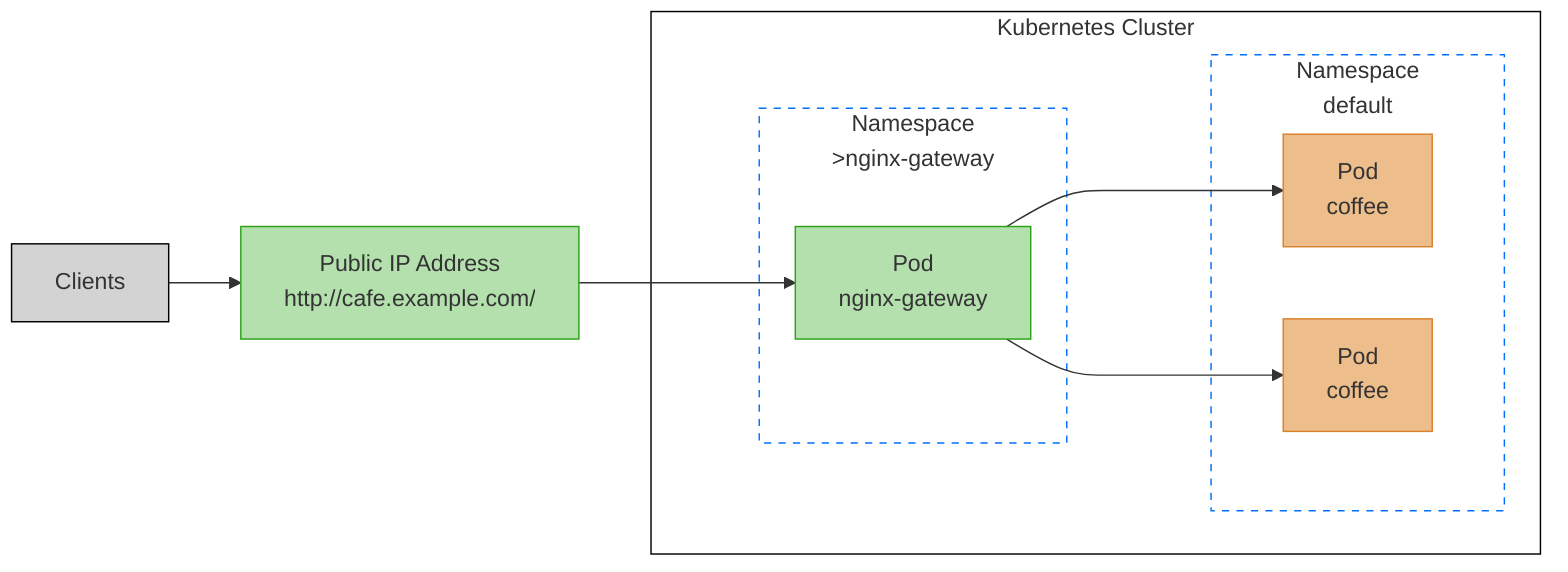 %% mermaid source for route-all-traffic-flow.png diagram
graph LR
  clients[Clients]
  nkgSvc["Public IP Address\nhttp://cafe.example.com/"]

    subgraph cluster [Kubernetes Cluster]
        style cluster fill:#FFFFFF,stroke:#000000
        subgraph clusterPadding [" "]
            subgraph clusterPadding2 [" "]
                subgraph gwNS [Namespace\n>nginx-gateway]
                    nkgPod[Pod\nnginx-gateway]
                end
            end
        end

        subgraph appNs [Namespace\ndefault]
            subgraph nsPadding [" "]
                coffeePod1[Pod\ncoffee]
                coffeePod2[Pod\ncoffee]
            end
        end
    end



  nkgSvc --> nkgPod
  nkgPod --> coffeePod1 & coffeePod2
  clients --> nkgSvc

  class clusterPadding,nsPadding,clusterPadding2 noBorder
  class gwNS,appNs namespace
  class nkgPod,nkgSvc nginxNode
  class coffeePod1,coffeePod2 coffeeNode
  class clients clientNode


  classDef noBorder stroke:none,fill:none
  classDef default fill:#FFFFFF,stroke:#000000
  classDef namespace fill:#FFFFFF,stroke:#036ffc,stroke-dasharray: 5 5,text-align:center
  classDef nginxNode fill:#b4e0ad,stroke:#2AA317
  classDef coffeeNode fill:#edbd8c,stroke:#D9822B
  classDef clientNode fill:#D3D3D3